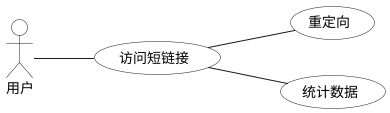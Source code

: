 @startuml
'最近一次更新时间: 2024-05-05
left to right direction

:用户: as User #white

(访问短链接) as (Use1) #white
  (重定向) as (Use11) #white
  (统计数据) as (Use12) #white

User -down- (Use1)
(Use1) -- (Use11)
(Use1) -- (Use12)

@enduml